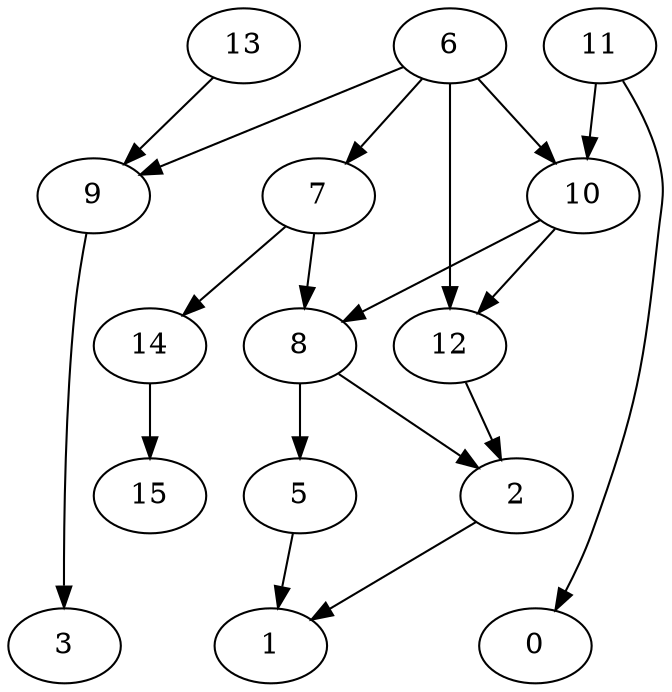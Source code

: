 digraph G {
    2;
    1;
    6;
    7;
    9;
    10;
    12;
    8;
    14;
    3;
    5;
    15;
    11;
    0;
    13;
    2 -> 1 [weight=0];
    6 -> 7 [weight=0];
    6 -> 9 [weight=0];
    6 -> 10 [weight=0];
    6 -> 12 [weight=1];
    7 -> 8 [weight=0];
    7 -> 14 [weight=0];
    9 -> 3 [weight=0];
    10 -> 8 [weight=0];
    10 -> 12 [weight=0];
    12 -> 2 [weight=0];
    8 -> 2 [weight=0];
    8 -> 5 [weight=0];
    14 -> 15 [weight=0];
    5 -> 1 [weight=0];
    11 -> 10 [weight=0];
    11 -> 0 [weight=0];
    13 -> 9 [weight=0];
}
